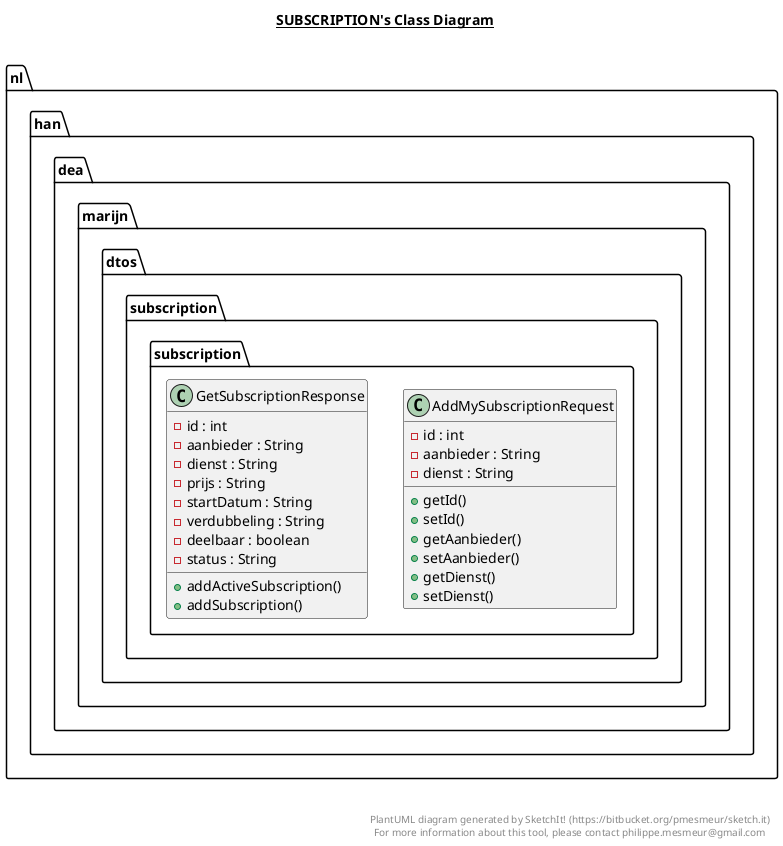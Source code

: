 @startuml

title __SUBSCRIPTION's Class Diagram__\n

  package nl.han.dea.marijn.dtos.subscription {
    package nl.han.dea.marijn.dtos.subscription.subscription {
      class AddMySubscriptionRequest {
          - id : int
          - aanbieder : String
          - dienst : String
          + getId()
          + setId()
          + getAanbieder()
          + setAanbieder()
          + getDienst()
          + setDienst()
      }
    }
  }
  

  package nl.han.dea.marijn.dtos.subscription {
    package nl.han.dea.marijn.dtos.subscription.subscription {
      class GetSubscriptionResponse {
          - id : int
          - aanbieder : String
          - dienst : String
          - prijs : String
          - startDatum : String
          - verdubbeling : String
          - deelbaar : boolean
          - status : String
          + addActiveSubscription()
          + addSubscription()
      }
    }
  }
  



right footer


PlantUML diagram generated by SketchIt! (https://bitbucket.org/pmesmeur/sketch.it)
For more information about this tool, please contact philippe.mesmeur@gmail.com
endfooter

@enduml
